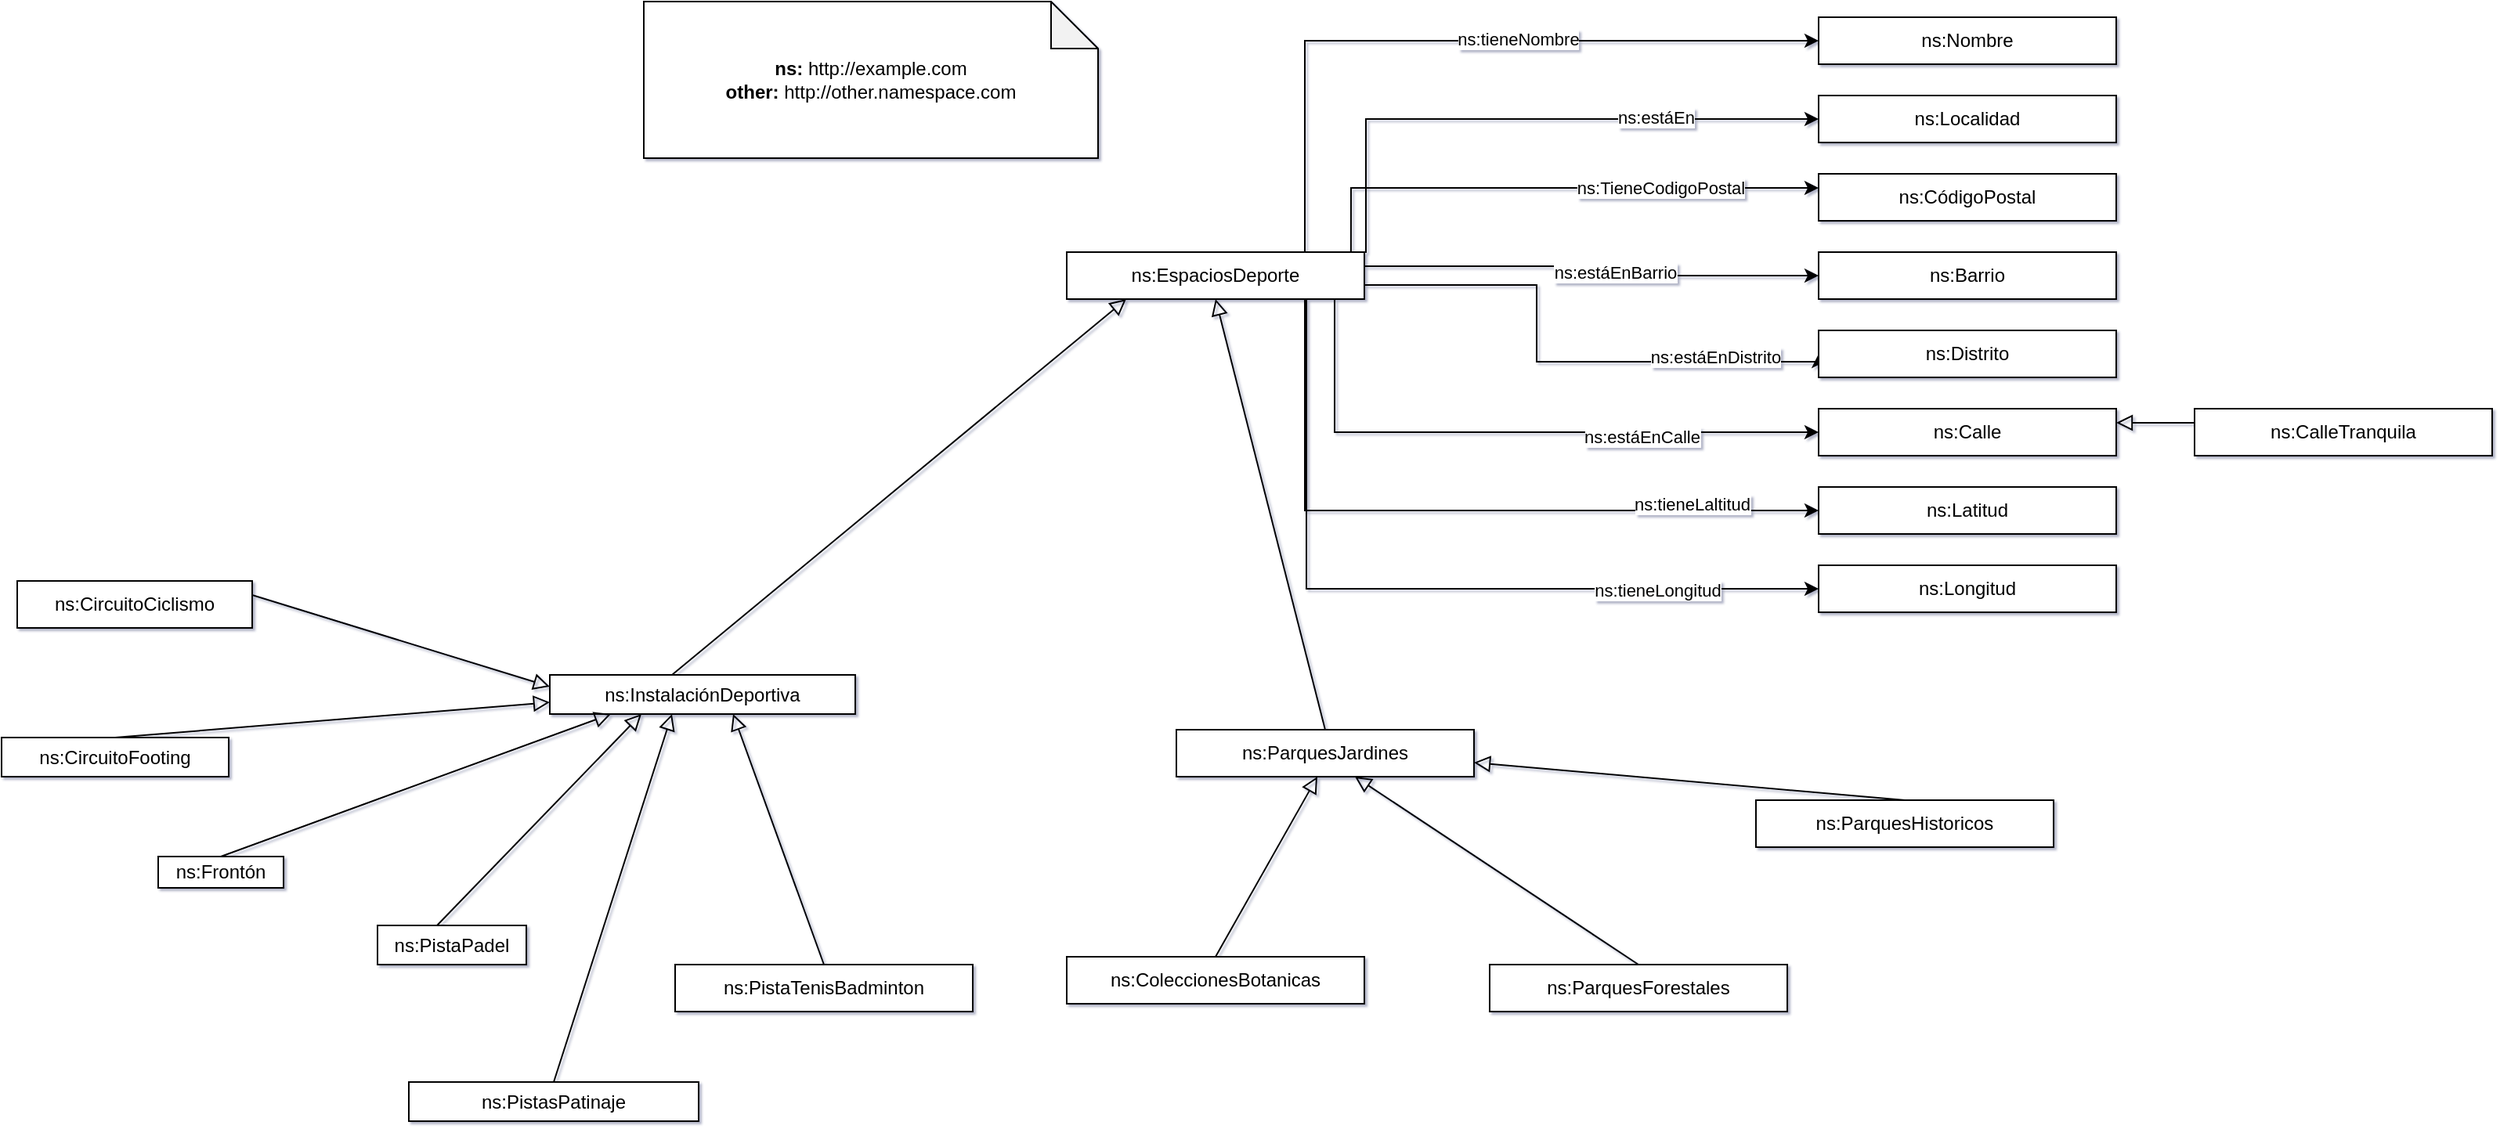 <mxfile version="20.5.2" type="device"><diagram id="jcEIIktFOrSYpoY6VAEn" name="Página-1"><mxGraphModel dx="2889" dy="2255" grid="1" gridSize="10" guides="1" tooltips="1" connect="1" arrows="1" fold="1" page="1" pageScale="1" pageWidth="827" pageHeight="1169" background="none" math="0" shadow="1"><root><mxCell id="0"/><mxCell id="1" parent="0"/><mxCell id="X4SQWhjGZRbCnPy-BQwq-22" style="edgeStyle=orthogonalEdgeStyle;rounded=0;orthogonalLoop=1;jettySize=auto;html=1;exitX=0.8;exitY=0;exitDx=0;exitDy=0;entryX=0;entryY=0.5;entryDx=0;entryDy=0;" parent="1" source="QUyJaHsX4s20AAsoQflc-30" target="X4SQWhjGZRbCnPy-BQwq-21" edge="1"><mxGeometry relative="1" as="geometry"/></mxCell><mxCell id="X4SQWhjGZRbCnPy-BQwq-45" value="ns:tieneNombre" style="edgeLabel;html=1;align=center;verticalAlign=middle;resizable=0;points=[];" parent="X4SQWhjGZRbCnPy-BQwq-22" vertex="1" connectable="0"><mxGeometry x="0.169" y="1" relative="1" as="geometry"><mxPoint as="offset"/></mxGeometry></mxCell><mxCell id="X4SQWhjGZRbCnPy-BQwq-24" style="edgeStyle=orthogonalEdgeStyle;rounded=0;orthogonalLoop=1;jettySize=auto;html=1;exitX=0.9;exitY=0;exitDx=0;exitDy=0;entryX=0;entryY=0.5;entryDx=0;entryDy=0;" parent="1" source="QUyJaHsX4s20AAsoQflc-30" target="X4SQWhjGZRbCnPy-BQwq-23" edge="1"><mxGeometry relative="1" as="geometry"><Array as="points"><mxPoint x="81" y="-1055"/></Array></mxGeometry></mxCell><mxCell id="X4SQWhjGZRbCnPy-BQwq-46" value="ns:estáEn" style="edgeLabel;html=1;align=center;verticalAlign=middle;resizable=0;points=[];" parent="X4SQWhjGZRbCnPy-BQwq-24" vertex="1" connectable="0"><mxGeometry x="0.468" y="1" relative="1" as="geometry"><mxPoint x="1" as="offset"/></mxGeometry></mxCell><mxCell id="X4SQWhjGZRbCnPy-BQwq-26" style="edgeStyle=orthogonalEdgeStyle;rounded=0;orthogonalLoop=1;jettySize=auto;html=1;exitX=0.955;exitY=0.023;exitDx=0;exitDy=0;entryX=0;entryY=0.3;entryDx=0;entryDy=0;exitPerimeter=0;" parent="1" source="QUyJaHsX4s20AAsoQflc-30" target="X4SQWhjGZRbCnPy-BQwq-25" edge="1"><mxGeometry relative="1" as="geometry"/></mxCell><mxCell id="X4SQWhjGZRbCnPy-BQwq-47" value="ns:TieneCodigoPostal" style="edgeLabel;html=1;align=center;verticalAlign=middle;resizable=0;points=[];" parent="X4SQWhjGZRbCnPy-BQwq-26" vertex="1" connectable="0"><mxGeometry x="0.398" relative="1" as="geometry"><mxPoint x="1" as="offset"/></mxGeometry></mxCell><mxCell id="X4SQWhjGZRbCnPy-BQwq-31" style="edgeStyle=orthogonalEdgeStyle;rounded=0;orthogonalLoop=1;jettySize=auto;html=1;exitX=1;exitY=0.3;exitDx=0;exitDy=0;entryX=0;entryY=0.5;entryDx=0;entryDy=0;" parent="1" source="QUyJaHsX4s20AAsoQflc-30" target="X4SQWhjGZRbCnPy-BQwq-30" edge="1"><mxGeometry relative="1" as="geometry"><mxPoint x="330" y="-960" as="targetPoint"/></mxGeometry></mxCell><mxCell id="X4SQWhjGZRbCnPy-BQwq-48" value="ns:estáEnBarrio" style="edgeLabel;html=1;align=center;verticalAlign=middle;resizable=0;points=[];" parent="X4SQWhjGZRbCnPy-BQwq-31" vertex="1" connectable="0"><mxGeometry x="0.123" y="2" relative="1" as="geometry"><mxPoint as="offset"/></mxGeometry></mxCell><mxCell id="X4SQWhjGZRbCnPy-BQwq-33" style="edgeStyle=orthogonalEdgeStyle;rounded=0;orthogonalLoop=1;jettySize=auto;html=1;exitX=1;exitY=0.7;exitDx=0;exitDy=0;entryX=0;entryY=0.5;entryDx=0;entryDy=0;" parent="1" source="QUyJaHsX4s20AAsoQflc-30" target="X4SQWhjGZRbCnPy-BQwq-32" edge="1"><mxGeometry relative="1" as="geometry"><mxPoint x="390" y="-880" as="targetPoint"/><Array as="points"><mxPoint x="190" y="-949"/><mxPoint x="190" y="-900"/><mxPoint x="370" y="-900"/></Array></mxGeometry></mxCell><mxCell id="X4SQWhjGZRbCnPy-BQwq-49" value="ns:estáEnDistrito" style="edgeLabel;html=1;align=center;verticalAlign=middle;resizable=0;points=[];" parent="X4SQWhjGZRbCnPy-BQwq-33" vertex="1" connectable="0"><mxGeometry x="0.583" y="3" relative="1" as="geometry"><mxPoint as="offset"/></mxGeometry></mxCell><mxCell id="X4SQWhjGZRbCnPy-BQwq-35" style="edgeStyle=orthogonalEdgeStyle;rounded=0;orthogonalLoop=1;jettySize=auto;html=1;exitX=0.9;exitY=1;exitDx=0;exitDy=0;entryX=0;entryY=0.5;entryDx=0;entryDy=0;" parent="1" source="QUyJaHsX4s20AAsoQflc-30" target="X4SQWhjGZRbCnPy-BQwq-34" edge="1"><mxGeometry relative="1" as="geometry"><mxPoint x="81" y="-850" as="targetPoint"/></mxGeometry></mxCell><mxCell id="X4SQWhjGZRbCnPy-BQwq-50" value="ns:estáEnCalle" style="edgeLabel;html=1;align=center;verticalAlign=middle;resizable=0;points=[];" parent="X4SQWhjGZRbCnPy-BQwq-35" vertex="1" connectable="0"><mxGeometry x="0.418" y="-3" relative="1" as="geometry"><mxPoint x="1" as="offset"/></mxGeometry></mxCell><mxCell id="X4SQWhjGZRbCnPy-BQwq-41" style="edgeStyle=orthogonalEdgeStyle;rounded=0;orthogonalLoop=1;jettySize=auto;html=1;exitX=0.8;exitY=1;exitDx=0;exitDy=0;entryX=0;entryY=0.5;entryDx=0;entryDy=0;" parent="1" source="QUyJaHsX4s20AAsoQflc-30" target="X4SQWhjGZRbCnPy-BQwq-40" edge="1"><mxGeometry relative="1" as="geometry"/></mxCell><mxCell id="X4SQWhjGZRbCnPy-BQwq-51" value="ns:tieneLaltitud" style="edgeLabel;html=1;align=center;verticalAlign=middle;resizable=0;points=[];" parent="X4SQWhjGZRbCnPy-BQwq-41" vertex="1" connectable="0"><mxGeometry x="0.648" y="4" relative="1" as="geometry"><mxPoint as="offset"/></mxGeometry></mxCell><mxCell id="X4SQWhjGZRbCnPy-BQwq-43" style="edgeStyle=orthogonalEdgeStyle;rounded=0;orthogonalLoop=1;jettySize=auto;html=1;exitX=0.7;exitY=1;exitDx=0;exitDy=0;" parent="1" source="QUyJaHsX4s20AAsoQflc-30" target="X4SQWhjGZRbCnPy-BQwq-42" edge="1"><mxGeometry relative="1" as="geometry"><Array as="points"><mxPoint x="43" y="-755"/></Array></mxGeometry></mxCell><mxCell id="X4SQWhjGZRbCnPy-BQwq-52" value="ns:tieneLongitud" style="edgeLabel;html=1;align=center;verticalAlign=middle;resizable=0;points=[];" parent="X4SQWhjGZRbCnPy-BQwq-43" vertex="1" connectable="0"><mxGeometry x="0.611" y="-1" relative="1" as="geometry"><mxPoint as="offset"/></mxGeometry></mxCell><mxCell id="QUyJaHsX4s20AAsoQflc-30" value="ns:EspaciosDeporte" style="rounded=0;whiteSpace=wrap;html=1;snapToPoint=1;points=[[0.1,0],[0.2,0],[0.3,0],[0.4,0],[0.5,0],[0.6,0],[0.7,0],[0.8,0],[0.9,0],[0,0.1],[0,0.3],[0,0.5],[0,0.7],[0,0.9],[0.1,1],[0.2,1],[0.3,1],[0.4,1],[0.5,1],[0.6,1],[0.7,1],[0.8,1],[0.9,1],[1,0.1],[1,0.3],[1,0.5],[1,0.7],[1,0.9]];" parent="1" vertex="1"><mxGeometry x="-110" y="-970" width="190" height="30" as="geometry"/></mxCell><mxCell id="QUyJaHsX4s20AAsoQflc-33" value="ns:CircuitoFooting" style="rounded=0;whiteSpace=wrap;html=1;snapToPoint=1;points=[[0.1,0],[0.2,0],[0.3,0],[0.4,0],[0.5,0],[0.6,0],[0.7,0],[0.8,0],[0.9,0],[0,0.1],[0,0.3],[0,0.5],[0,0.7],[0,0.9],[0.1,1],[0.2,1],[0.3,1],[0.4,1],[0.5,1],[0.6,1],[0.7,1],[0.8,1],[0.9,1],[1,0.1],[1,0.3],[1,0.5],[1,0.7],[1,0.9]];" parent="1" vertex="1"><mxGeometry x="-790" y="-660" width="145" height="25" as="geometry"/></mxCell><mxCell id="QUyJaHsX4s20AAsoQflc-35" value="ns:Frontón" style="rounded=0;whiteSpace=wrap;html=1;snapToPoint=1;points=[[0.1,0],[0.2,0],[0.3,0],[0.4,0],[0.5,0],[0.6,0],[0.7,0],[0.8,0],[0.9,0],[0,0.1],[0,0.3],[0,0.5],[0,0.7],[0,0.9],[0.1,1],[0.2,1],[0.3,1],[0.4,1],[0.5,1],[0.6,1],[0.7,1],[0.8,1],[0.9,1],[1,0.1],[1,0.3],[1,0.5],[1,0.7],[1,0.9]];" parent="1" vertex="1"><mxGeometry x="-690" y="-584" width="80" height="20" as="geometry"/></mxCell><mxCell id="QUyJaHsX4s20AAsoQflc-39" value="ns:PistaPadel" style="rounded=0;whiteSpace=wrap;html=1;snapToPoint=1;points=[[0.1,0],[0.2,0],[0.3,0],[0.4,0],[0.5,0],[0.6,0],[0.7,0],[0.8,0],[0.9,0],[0,0.1],[0,0.3],[0,0.5],[0,0.7],[0,0.9],[0.1,1],[0.2,1],[0.3,1],[0.4,1],[0.5,1],[0.6,1],[0.7,1],[0.8,1],[0.9,1],[1,0.1],[1,0.3],[1,0.5],[1,0.7],[1,0.9]];" parent="1" vertex="1"><mxGeometry x="-550" y="-540" width="95" height="25" as="geometry"/></mxCell><mxCell id="QUyJaHsX4s20AAsoQflc-42" value="ns:InstalaciónDeportiva" style="rounded=0;whiteSpace=wrap;html=1;snapToPoint=1;points=[[0.1,0],[0.2,0],[0.3,0],[0.4,0],[0.5,0],[0.6,0],[0.7,0],[0.8,0],[0.9,0],[0,0.1],[0,0.3],[0,0.5],[0,0.7],[0,0.9],[0.1,1],[0.2,1],[0.3,1],[0.4,1],[0.5,1],[0.6,1],[0.7,1],[0.8,1],[0.9,1],[1,0.1],[1,0.3],[1,0.5],[1,0.7],[1,0.9]];" parent="1" vertex="1"><mxGeometry x="-440" y="-700" width="195" height="25" as="geometry"/></mxCell><mxCell id="QUyJaHsX4s20AAsoQflc-44" value="ns:PistasPatinaje" style="rounded=0;whiteSpace=wrap;html=1;snapToPoint=1;points=[[0.1,0],[0.2,0],[0.3,0],[0.4,0],[0.5,0],[0.6,0],[0.7,0],[0.8,0],[0.9,0],[0,0.1],[0,0.3],[0,0.5],[0,0.7],[0,0.9],[0.1,1],[0.2,1],[0.3,1],[0.4,1],[0.5,1],[0.6,1],[0.7,1],[0.8,1],[0.9,1],[1,0.1],[1,0.3],[1,0.5],[1,0.7],[1,0.9]];" parent="1" vertex="1"><mxGeometry x="-530" y="-440" width="185" height="25" as="geometry"/></mxCell><mxCell id="QUyJaHsX4s20AAsoQflc-46" value="ns:PistaTenisBadminton" style="rounded=0;whiteSpace=wrap;html=1;snapToPoint=1;points=[[0.1,0],[0.2,0],[0.3,0],[0.4,0],[0.5,0],[0.6,0],[0.7,0],[0.8,0],[0.9,0],[0,0.1],[0,0.3],[0,0.5],[0,0.7],[0,0.9],[0.1,1],[0.2,1],[0.3,1],[0.4,1],[0.5,1],[0.6,1],[0.7,1],[0.8,1],[0.9,1],[1,0.1],[1,0.3],[1,0.5],[1,0.7],[1,0.9]];" parent="1" vertex="1"><mxGeometry x="-360" y="-515" width="190" height="30" as="geometry"/></mxCell><mxCell id="QUyJaHsX4s20AAsoQflc-52" value="" style="endArrow=block;html=1;fontColor=#000099;exitX=1;exitY=0.3;exitDx=0;exitDy=0;endFill=0;endSize=8;arcSize=0;rounded=0;entryX=0;entryY=0.3;entryDx=0;entryDy=0;" parent="1" source="QUyJaHsX4s20AAsoQflc-54" target="QUyJaHsX4s20AAsoQflc-42" edge="1"><mxGeometry width="50" height="50" relative="1" as="geometry"><mxPoint x="-625" y="-735" as="sourcePoint"/><mxPoint x="-160" y="-930" as="targetPoint"/></mxGeometry></mxCell><mxCell id="QUyJaHsX4s20AAsoQflc-54" value="ns:CircuitoCiclismo" style="rounded=0;whiteSpace=wrap;html=1;snapToPoint=1;points=[[0.1,0],[0.2,0],[0.3,0],[0.4,0],[0.5,0],[0.6,0],[0.7,0],[0.8,0],[0.9,0],[0,0.1],[0,0.3],[0,0.5],[0,0.7],[0,0.9],[0.1,1],[0.2,1],[0.3,1],[0.4,1],[0.5,1],[0.6,1],[0.7,1],[0.8,1],[0.9,1],[1,0.1],[1,0.3],[1,0.5],[1,0.7],[1,0.9]];" parent="1" vertex="1"><mxGeometry x="-780" y="-760" width="150" height="30" as="geometry"/></mxCell><mxCell id="X4SQWhjGZRbCnPy-BQwq-6" value="" style="endArrow=block;html=1;fontColor=#000099;endFill=0;endSize=8;arcSize=0;rounded=0;entryX=0;entryY=0.7;entryDx=0;entryDy=0;exitX=0.5;exitY=0;exitDx=0;exitDy=0;" parent="1" source="QUyJaHsX4s20AAsoQflc-33" target="QUyJaHsX4s20AAsoQflc-42" edge="1"><mxGeometry width="50" height="50" relative="1" as="geometry"><mxPoint x="-350" y="-870" as="sourcePoint"/><mxPoint x="-180" y="-900" as="targetPoint"/><Array as="points"/></mxGeometry></mxCell><mxCell id="X4SQWhjGZRbCnPy-BQwq-8" value="" style="endArrow=block;html=1;fontColor=#000099;exitX=0.4;exitY=0;exitDx=0;exitDy=0;endFill=0;entryX=0.3;entryY=1;entryDx=0;entryDy=0;endSize=8;arcSize=0;rounded=0;" parent="1" source="QUyJaHsX4s20AAsoQflc-39" target="QUyJaHsX4s20AAsoQflc-42" edge="1"><mxGeometry width="50" height="50" relative="1" as="geometry"><mxPoint x="-260" y="-570" as="sourcePoint"/><mxPoint x="-260" y="-640" as="targetPoint"/></mxGeometry></mxCell><mxCell id="X4SQWhjGZRbCnPy-BQwq-9" value="" style="endArrow=block;html=1;fontColor=#000099;endFill=0;entryX=0.2;entryY=1;entryDx=0;entryDy=0;endSize=8;arcSize=0;rounded=0;exitX=0.5;exitY=0;exitDx=0;exitDy=0;" parent="1" source="QUyJaHsX4s20AAsoQflc-35" target="QUyJaHsX4s20AAsoQflc-42" edge="1"><mxGeometry width="50" height="50" relative="1" as="geometry"><mxPoint x="-250" y="-780" as="sourcePoint"/><mxPoint x="-250" y="-630" as="targetPoint"/></mxGeometry></mxCell><mxCell id="X4SQWhjGZRbCnPy-BQwq-10" value="" style="endArrow=block;html=1;fontColor=#000099;exitX=0.5;exitY=0;exitDx=0;exitDy=0;endFill=0;endSize=8;arcSize=0;rounded=0;entryX=0.6;entryY=1;entryDx=0;entryDy=0;" parent="1" source="QUyJaHsX4s20AAsoQflc-46" target="QUyJaHsX4s20AAsoQflc-42" edge="1"><mxGeometry width="50" height="50" relative="1" as="geometry"><mxPoint x="-260" y="-570" as="sourcePoint"/><mxPoint x="50" y="-900" as="targetPoint"/></mxGeometry></mxCell><mxCell id="X4SQWhjGZRbCnPy-BQwq-11" value="" style="endArrow=block;html=1;fontColor=#000099;exitX=0.5;exitY=0;exitDx=0;exitDy=0;endFill=0;entryX=0.4;entryY=1;entryDx=0;entryDy=0;endSize=8;arcSize=0;rounded=0;" parent="1" source="QUyJaHsX4s20AAsoQflc-44" target="QUyJaHsX4s20AAsoQflc-42" edge="1"><mxGeometry width="50" height="50" relative="1" as="geometry"><mxPoint x="-250" y="-560" as="sourcePoint"/><mxPoint x="-250" y="-630" as="targetPoint"/></mxGeometry></mxCell><mxCell id="X4SQWhjGZRbCnPy-BQwq-12" value="" style="endArrow=block;html=1;fontColor=#000099;exitX=0.4;exitY=0;exitDx=0;exitDy=0;endFill=0;entryX=0.2;entryY=1;entryDx=0;entryDy=0;endSize=8;arcSize=0;rounded=0;" parent="1" source="QUyJaHsX4s20AAsoQflc-42" target="QUyJaHsX4s20AAsoQflc-30" edge="1"><mxGeometry width="50" height="50" relative="1" as="geometry"><mxPoint x="-240" y="-550" as="sourcePoint"/><mxPoint x="-240" y="-620" as="targetPoint"/></mxGeometry></mxCell><mxCell id="X4SQWhjGZRbCnPy-BQwq-21" value="ns:Nombre" style="rounded=0;whiteSpace=wrap;html=1;snapToPoint=1;points=[[0.1,0],[0.2,0],[0.3,0],[0.4,0],[0.5,0],[0.6,0],[0.7,0],[0.8,0],[0.9,0],[0,0.1],[0,0.3],[0,0.5],[0,0.7],[0,0.9],[0.1,1],[0.2,1],[0.3,1],[0.4,1],[0.5,1],[0.6,1],[0.7,1],[0.8,1],[0.9,1],[1,0.1],[1,0.3],[1,0.5],[1,0.7],[1,0.9]];" parent="1" vertex="1"><mxGeometry x="370" y="-1120" width="190" height="30" as="geometry"/></mxCell><mxCell id="X4SQWhjGZRbCnPy-BQwq-23" value="ns:Localidad" style="rounded=0;whiteSpace=wrap;html=1;snapToPoint=1;points=[[0.1,0],[0.2,0],[0.3,0],[0.4,0],[0.5,0],[0.6,0],[0.7,0],[0.8,0],[0.9,0],[0,0.1],[0,0.3],[0,0.5],[0,0.7],[0,0.9],[0.1,1],[0.2,1],[0.3,1],[0.4,1],[0.5,1],[0.6,1],[0.7,1],[0.8,1],[0.9,1],[1,0.1],[1,0.3],[1,0.5],[1,0.7],[1,0.9]];" parent="1" vertex="1"><mxGeometry x="370" y="-1070" width="190" height="30" as="geometry"/></mxCell><mxCell id="X4SQWhjGZRbCnPy-BQwq-25" value="ns:CódigoPostal" style="rounded=0;whiteSpace=wrap;html=1;snapToPoint=1;points=[[0.1,0],[0.2,0],[0.3,0],[0.4,0],[0.5,0],[0.6,0],[0.7,0],[0.8,0],[0.9,0],[0,0.1],[0,0.3],[0,0.5],[0,0.7],[0,0.9],[0.1,1],[0.2,1],[0.3,1],[0.4,1],[0.5,1],[0.6,1],[0.7,1],[0.8,1],[0.9,1],[1,0.1],[1,0.3],[1,0.5],[1,0.7],[1,0.9]];" parent="1" vertex="1"><mxGeometry x="370" y="-1020" width="190" height="30" as="geometry"/></mxCell><mxCell id="X4SQWhjGZRbCnPy-BQwq-30" value="ns:Barrio" style="rounded=0;whiteSpace=wrap;html=1;snapToPoint=1;points=[[0.1,0],[0.2,0],[0.3,0],[0.4,0],[0.5,0],[0.6,0],[0.7,0],[0.8,0],[0.9,0],[0,0.1],[0,0.3],[0,0.5],[0,0.7],[0,0.9],[0.1,1],[0.2,1],[0.3,1],[0.4,1],[0.5,1],[0.6,1],[0.7,1],[0.8,1],[0.9,1],[1,0.1],[1,0.3],[1,0.5],[1,0.7],[1,0.9]];" parent="1" vertex="1"><mxGeometry x="370" y="-970" width="190" height="30" as="geometry"/></mxCell><mxCell id="X4SQWhjGZRbCnPy-BQwq-32" value="ns:Distrito" style="rounded=0;whiteSpace=wrap;html=1;snapToPoint=1;points=[[0.1,0],[0.2,0],[0.3,0],[0.4,0],[0.5,0],[0.6,0],[0.7,0],[0.8,0],[0.9,0],[0,0.1],[0,0.3],[0,0.5],[0,0.7],[0,0.9],[0.1,1],[0.2,1],[0.3,1],[0.4,1],[0.5,1],[0.6,1],[0.7,1],[0.8,1],[0.9,1],[1,0.1],[1,0.3],[1,0.5],[1,0.7],[1,0.9]];" parent="1" vertex="1"><mxGeometry x="370" y="-920" width="190" height="30" as="geometry"/></mxCell><mxCell id="X4SQWhjGZRbCnPy-BQwq-34" value="ns:Calle" style="rounded=0;whiteSpace=wrap;html=1;snapToPoint=1;points=[[0.1,0],[0.2,0],[0.3,0],[0.4,0],[0.5,0],[0.6,0],[0.7,0],[0.8,0],[0.9,0],[0,0.1],[0,0.3],[0,0.5],[0,0.7],[0,0.9],[0.1,1],[0.2,1],[0.3,1],[0.4,1],[0.5,1],[0.6,1],[0.7,1],[0.8,1],[0.9,1],[1,0.1],[1,0.3],[1,0.5],[1,0.7],[1,0.9]];" parent="1" vertex="1"><mxGeometry x="370" y="-870" width="190" height="30" as="geometry"/></mxCell><mxCell id="X4SQWhjGZRbCnPy-BQwq-40" value="ns:Latitud" style="rounded=0;whiteSpace=wrap;html=1;snapToPoint=1;points=[[0.1,0],[0.2,0],[0.3,0],[0.4,0],[0.5,0],[0.6,0],[0.7,0],[0.8,0],[0.9,0],[0,0.1],[0,0.3],[0,0.5],[0,0.7],[0,0.9],[0.1,1],[0.2,1],[0.3,1],[0.4,1],[0.5,1],[0.6,1],[0.7,1],[0.8,1],[0.9,1],[1,0.1],[1,0.3],[1,0.5],[1,0.7],[1,0.9]];" parent="1" vertex="1"><mxGeometry x="370" y="-820" width="190" height="30" as="geometry"/></mxCell><mxCell id="X4SQWhjGZRbCnPy-BQwq-42" value="ns:Longitud" style="rounded=0;whiteSpace=wrap;html=1;snapToPoint=1;points=[[0.1,0],[0.2,0],[0.3,0],[0.4,0],[0.5,0],[0.6,0],[0.7,0],[0.8,0],[0.9,0],[0,0.1],[0,0.3],[0,0.5],[0,0.7],[0,0.9],[0.1,1],[0.2,1],[0.3,1],[0.4,1],[0.5,1],[0.6,1],[0.7,1],[0.8,1],[0.9,1],[1,0.1],[1,0.3],[1,0.5],[1,0.7],[1,0.9]];" parent="1" vertex="1"><mxGeometry x="370" y="-770" width="190" height="30" as="geometry"/></mxCell><mxCell id="w-kPiy9g83I3AvfsYsvJ-1" value="&lt;div&gt;&lt;/div&gt;&lt;span style=&quot;background-color: initial;&quot;&gt;&lt;b&gt;ns:&amp;nbsp;&lt;/b&gt;http://example.com&lt;/span&gt;&lt;div&gt;&lt;b style=&quot;background-color: initial;&quot;&gt;other:&lt;/b&gt;&lt;span style=&quot;background-color: initial;&quot;&gt; http://other.namespace.com&lt;/span&gt;&lt;br&gt;&lt;/div&gt;" style="shape=note;whiteSpace=wrap;html=1;backgroundOutline=1;darkOpacity=0.05;" parent="1" vertex="1"><mxGeometry x="-380" y="-1130" width="290" height="100" as="geometry"/></mxCell><mxCell id="qOs30Cg0maiMfB_toMqH-7" value="ns:ParquesJardines" style="rounded=0;whiteSpace=wrap;html=1;snapToPoint=1;points=[[0.1,0],[0.2,0],[0.3,0],[0.4,0],[0.5,0],[0.6,0],[0.7,0],[0.8,0],[0.9,0],[0,0.1],[0,0.3],[0,0.5],[0,0.7],[0,0.9],[0.1,1],[0.2,1],[0.3,1],[0.4,1],[0.5,1],[0.6,1],[0.7,1],[0.8,1],[0.9,1],[1,0.1],[1,0.3],[1,0.5],[1,0.7],[1,0.9]];" vertex="1" parent="1"><mxGeometry x="-40" y="-665" width="190" height="30" as="geometry"/></mxCell><mxCell id="qOs30Cg0maiMfB_toMqH-9" value="" style="endArrow=block;html=1;fontColor=#000099;exitX=0.5;exitY=0;exitDx=0;exitDy=0;endFill=0;endSize=8;arcSize=0;rounded=0;entryX=0.5;entryY=1;entryDx=0;entryDy=0;" edge="1" parent="1" source="qOs30Cg0maiMfB_toMqH-7" target="QUyJaHsX4s20AAsoQflc-30"><mxGeometry width="50" height="50" relative="1" as="geometry"><mxPoint y="-680" as="sourcePoint"/><mxPoint x="190" y="-621.5" as="targetPoint"/></mxGeometry></mxCell><mxCell id="qOs30Cg0maiMfB_toMqH-10" value="ns:ColeccionesBotanicas" style="rounded=0;whiteSpace=wrap;html=1;snapToPoint=1;points=[[0.1,0],[0.2,0],[0.3,0],[0.4,0],[0.5,0],[0.6,0],[0.7,0],[0.8,0],[0.9,0],[0,0.1],[0,0.3],[0,0.5],[0,0.7],[0,0.9],[0.1,1],[0.2,1],[0.3,1],[0.4,1],[0.5,1],[0.6,1],[0.7,1],[0.8,1],[0.9,1],[1,0.1],[1,0.3],[1,0.5],[1,0.7],[1,0.9]];" vertex="1" parent="1"><mxGeometry x="-110" y="-520" width="190" height="30" as="geometry"/></mxCell><mxCell id="qOs30Cg0maiMfB_toMqH-11" value="ns:ParquesForestales" style="rounded=0;whiteSpace=wrap;html=1;snapToPoint=1;points=[[0.1,0],[0.2,0],[0.3,0],[0.4,0],[0.5,0],[0.6,0],[0.7,0],[0.8,0],[0.9,0],[0,0.1],[0,0.3],[0,0.5],[0,0.7],[0,0.9],[0.1,1],[0.2,1],[0.3,1],[0.4,1],[0.5,1],[0.6,1],[0.7,1],[0.8,1],[0.9,1],[1,0.1],[1,0.3],[1,0.5],[1,0.7],[1,0.9]];" vertex="1" parent="1"><mxGeometry x="160" y="-515" width="190" height="30" as="geometry"/></mxCell><mxCell id="qOs30Cg0maiMfB_toMqH-12" value="ns:ParquesHistoricos" style="rounded=0;whiteSpace=wrap;html=1;snapToPoint=1;points=[[0.1,0],[0.2,0],[0.3,0],[0.4,0],[0.5,0],[0.6,0],[0.7,0],[0.8,0],[0.9,0],[0,0.1],[0,0.3],[0,0.5],[0,0.7],[0,0.9],[0.1,1],[0.2,1],[0.3,1],[0.4,1],[0.5,1],[0.6,1],[0.7,1],[0.8,1],[0.9,1],[1,0.1],[1,0.3],[1,0.5],[1,0.7],[1,0.9]];" vertex="1" parent="1"><mxGeometry x="330" y="-620" width="190" height="30" as="geometry"/></mxCell><mxCell id="qOs30Cg0maiMfB_toMqH-13" value="" style="endArrow=block;html=1;fontColor=#000099;exitX=0.5;exitY=0;exitDx=0;exitDy=0;endFill=0;endSize=8;arcSize=0;rounded=0;entryX=0.6;entryY=1;entryDx=0;entryDy=0;" edge="1" parent="1" source="qOs30Cg0maiMfB_toMqH-10"><mxGeometry width="50" height="50" relative="1" as="geometry"><mxPoint x="108" y="-475" as="sourcePoint"/><mxPoint x="50" y="-635" as="targetPoint"/></mxGeometry></mxCell><mxCell id="qOs30Cg0maiMfB_toMqH-14" value="" style="endArrow=block;html=1;fontColor=#000099;exitX=0.5;exitY=0;exitDx=0;exitDy=0;endFill=0;endSize=8;arcSize=0;rounded=0;entryX=0.6;entryY=1;entryDx=0;entryDy=0;" edge="1" parent="1" source="qOs30Cg0maiMfB_toMqH-11" target="qOs30Cg0maiMfB_toMqH-7"><mxGeometry width="50" height="50" relative="1" as="geometry"><mxPoint x="95" y="-449" as="sourcePoint"/><mxPoint x="160" y="-564" as="targetPoint"/></mxGeometry></mxCell><mxCell id="qOs30Cg0maiMfB_toMqH-15" value="" style="endArrow=block;html=1;fontColor=#000099;exitX=0.5;exitY=0;exitDx=0;exitDy=0;endFill=0;endSize=8;arcSize=0;rounded=0;entryX=1;entryY=0.7;entryDx=0;entryDy=0;" edge="1" parent="1" source="qOs30Cg0maiMfB_toMqH-12" target="qOs30Cg0maiMfB_toMqH-7"><mxGeometry width="50" height="50" relative="1" as="geometry"><mxPoint x="331" y="-540" as="sourcePoint"/><mxPoint x="150" y="-660" as="targetPoint"/></mxGeometry></mxCell><mxCell id="qOs30Cg0maiMfB_toMqH-17" value="ns:CalleTranquila" style="rounded=0;whiteSpace=wrap;html=1;snapToPoint=1;points=[[0.1,0],[0.2,0],[0.3,0],[0.4,0],[0.5,0],[0.6,0],[0.7,0],[0.8,0],[0.9,0],[0,0.1],[0,0.3],[0,0.5],[0,0.7],[0,0.9],[0.1,1],[0.2,1],[0.3,1],[0.4,1],[0.5,1],[0.6,1],[0.7,1],[0.8,1],[0.9,1],[1,0.1],[1,0.3],[1,0.5],[1,0.7],[1,0.9]];" vertex="1" parent="1"><mxGeometry x="610" y="-870" width="190" height="30" as="geometry"/></mxCell><mxCell id="qOs30Cg0maiMfB_toMqH-19" value="" style="endArrow=block;html=1;fontColor=#000099;exitX=0;exitY=0.3;exitDx=0;exitDy=0;endFill=0;endSize=8;arcSize=0;rounded=0;entryX=1;entryY=0.3;entryDx=0;entryDy=0;" edge="1" parent="1" source="qOs30Cg0maiMfB_toMqH-17" target="X4SQWhjGZRbCnPy-BQwq-34"><mxGeometry width="50" height="50" relative="1" as="geometry"><mxPoint x="835" y="-826" as="sourcePoint"/><mxPoint x="560" y="-850" as="targetPoint"/></mxGeometry></mxCell></root></mxGraphModel></diagram></mxfile>